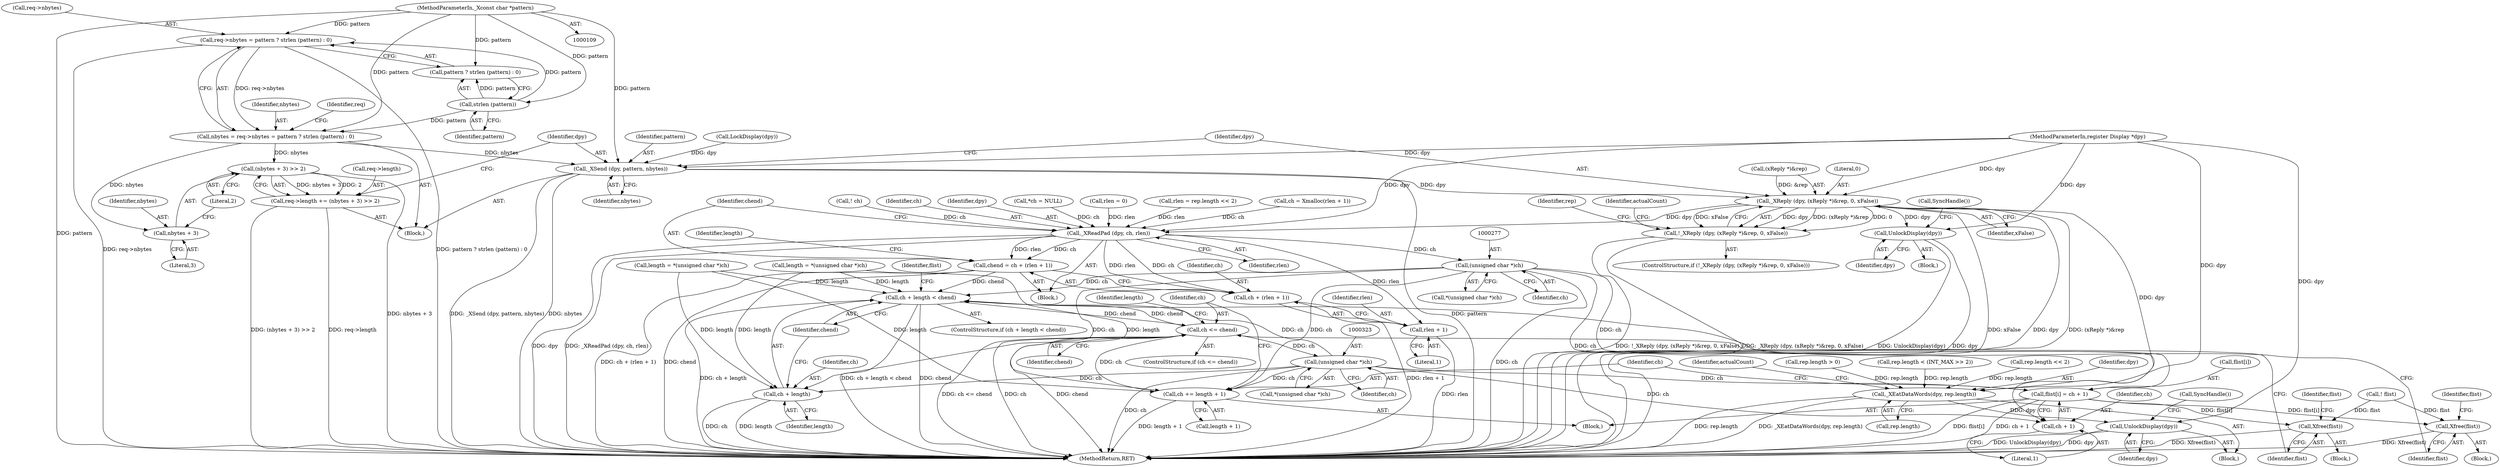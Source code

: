 digraph "0_libx11_8c29f1607a31dac0911e45a0dd3d74173822b3c9@API" {
"1000149" [label="(Call,req->nbytes = pattern ? strlen (pattern) : 0)"];
"1000111" [label="(MethodParameterIn,_Xconst char *pattern)"];
"1000155" [label="(Call,strlen (pattern))"];
"1000147" [label="(Call,nbytes = req->nbytes = pattern ? strlen (pattern) : 0)"];
"1000162" [label="(Call,(nbytes + 3) >> 2)"];
"1000158" [label="(Call,req->length += (nbytes + 3) >> 2)"];
"1000163" [label="(Call,nbytes + 3)"];
"1000167" [label="(Call,_XSend (dpy, pattern, nbytes))"];
"1000173" [label="(Call,_XReply (dpy, (xReply *)&rep, 0, xFalse))"];
"1000172" [label="(Call,!_XReply (dpy, (xReply *)&rep, 0, xFalse))"];
"1000186" [label="(Call,UnlockDisplay(dpy))"];
"1000246" [label="(Call,_XEatDataWords(dpy, rep.length))"];
"1000255" [label="(Call,UnlockDisplay(dpy))"];
"1000262" [label="(Call,_XReadPad (dpy, ch, rlen))"];
"1000266" [label="(Call,chend = ch + (rlen + 1))"];
"1000296" [label="(Call,ch + length < chend)"];
"1000315" [label="(Call,ch <= chend)"];
"1000322" [label="(Call,(unsigned char *)ch)"];
"1000297" [label="(Call,ch + length)"];
"1000302" [label="(Call,flist[i] = ch + 1)"];
"1000333" [label="(Call,Xfree(flist))"];
"1000344" [label="(Call,Xfree(flist))"];
"1000306" [label="(Call,ch + 1)"];
"1000309" [label="(Call,ch += length + 1)"];
"1000268" [label="(Call,ch + (rlen + 1))"];
"1000270" [label="(Call,rlen + 1)"];
"1000276" [label="(Call,(unsigned char *)ch)"];
"1000148" [label="(Identifier,nbytes)"];
"1000333" [label="(Call,Xfree(flist))"];
"1000195" [label="(Identifier,rep)"];
"1000315" [label="(Call,ch <= chend)"];
"1000316" [label="(Identifier,ch)"];
"1000110" [label="(MethodParameterIn,register Display *dpy)"];
"1000155" [label="(Call,strlen (pattern))"];
"1000169" [label="(Identifier,pattern)"];
"1000345" [label="(Identifier,flist)"];
"1000320" [label="(Identifier,length)"];
"1000307" [label="(Identifier,ch)"];
"1000317" [label="(Identifier,chend)"];
"1000186" [label="(Call,UnlockDisplay(dpy))"];
"1000334" [label="(Identifier,flist)"];
"1000276" [label="(Call,(unsigned char *)ch)"];
"1000272" [label="(Literal,1)"];
"1000295" [label="(ControlStructure,if (ch + length < chend))"];
"1000248" [label="(Call,rep.length)"];
"1000114" [label="(Block,)"];
"1000273" [label="(Call,length = *(unsigned char *)ch)"];
"1000147" [label="(Call,nbytes = req->nbytes = pattern ? strlen (pattern) : 0)"];
"1000167" [label="(Call,_XSend (dpy, pattern, nbytes))"];
"1000300" [label="(Identifier,chend)"];
"1000172" [label="(Call,!_XReply (dpy, (xReply *)&rep, 0, xFalse))"];
"1000336" [label="(Identifier,flist)"];
"1000321" [label="(Call,*(unsigned char *)ch)"];
"1000253" [label="(Identifier,actualCount)"];
"1000296" [label="(Call,ch + length < chend)"];
"1000171" [label="(ControlStructure,if (!_XReply (dpy, (xReply *)&rep, 0, xFalse)))"];
"1000162" [label="(Call,(nbytes + 3) >> 2)"];
"1000187" [label="(Identifier,dpy)"];
"1000299" [label="(Identifier,length)"];
"1000267" [label="(Identifier,chend)"];
"1000153" [label="(Call,pattern ? strlen (pattern) : 0)"];
"1000150" [label="(Call,req->nbytes)"];
"1000160" [label="(Identifier,req)"];
"1000164" [label="(Identifier,nbytes)"];
"1000222" [label="(Call,rlen = rep.length << 2)"];
"1000165" [label="(Literal,3)"];
"1000370" [label="(MethodReturn,RET)"];
"1000255" [label="(Call,UnlockDisplay(dpy))"];
"1000314" [label="(ControlStructure,if (ch <= chend))"];
"1000188" [label="(Call,SyncHandle())"];
"1000197" [label="(Block,)"];
"1000344" [label="(Call,Xfree(flist))"];
"1000168" [label="(Identifier,dpy)"];
"1000268" [label="(Call,ch + (rlen + 1))"];
"1000306" [label="(Call,ch + 1)"];
"1000274" [label="(Identifier,length)"];
"1000301" [label="(Block,)"];
"1000322" [label="(Call,(unsigned char *)ch)"];
"1000298" [label="(Identifier,ch)"];
"1000170" [label="(Identifier,nbytes)"];
"1000237" [label="(Call,! flist)"];
"1000159" [label="(Call,req->length)"];
"1000241" [label="(Block,)"];
"1000257" [label="(Call,SyncHandle())"];
"1000209" [label="(Call,rep.length > 0)"];
"1000265" [label="(Identifier,rlen)"];
"1000180" [label="(Identifier,xFalse)"];
"1000262" [label="(Call,_XReadPad (dpy, ch, rlen))"];
"1000181" [label="(Block,)"];
"1000137" [label="(Call,LockDisplay(dpy))"];
"1000173" [label="(Call,_XReply (dpy, (xReply *)&rep, 0, xFalse))"];
"1000319" [label="(Call,length = *(unsigned char *)ch)"];
"1000343" [label="(Block,)"];
"1000158" [label="(Call,req->length += (nbytes + 3) >> 2)"];
"1000347" [label="(Identifier,flist)"];
"1000297" [label="(Call,ch + length)"];
"1000214" [label="(Call,rep.length < (INT_MAX >> 2))"];
"1000269" [label="(Identifier,ch)"];
"1000246" [label="(Call,_XEatDataWords(dpy, rep.length))"];
"1000309" [label="(Call,ch += length + 1)"];
"1000175" [label="(Call,(xReply *)&rep)"];
"1000275" [label="(Call,*(unsigned char *)ch)"];
"1000163" [label="(Call,nbytes + 3)"];
"1000149" [label="(Call,req->nbytes = pattern ? strlen (pattern) : 0)"];
"1000256" [label="(Identifier,dpy)"];
"1000229" [label="(Call,ch = Xmalloc(rlen + 1))"];
"1000278" [label="(Identifier,ch)"];
"1000302" [label="(Call,flist[i] = ch + 1)"];
"1000179" [label="(Literal,0)"];
"1000224" [label="(Call,rep.length << 2)"];
"1000271" [label="(Identifier,rlen)"];
"1000174" [label="(Identifier,dpy)"];
"1000311" [label="(Call,length + 1)"];
"1000166" [label="(Literal,2)"];
"1000270" [label="(Call,rlen + 1)"];
"1000239" [label="(Call,! ch)"];
"1000324" [label="(Identifier,ch)"];
"1000308" [label="(Literal,1)"];
"1000264" [label="(Identifier,ch)"];
"1000310" [label="(Identifier,ch)"];
"1000332" [label="(Block,)"];
"1000156" [label="(Identifier,pattern)"];
"1000303" [label="(Call,flist[i])"];
"1000304" [label="(Identifier,flist)"];
"1000247" [label="(Identifier,dpy)"];
"1000266" [label="(Call,chend = ch + (rlen + 1))"];
"1000263" [label="(Identifier,dpy)"];
"1000184" [label="(Identifier,actualCount)"];
"1000123" [label="(Call,*ch = NULL)"];
"1000134" [label="(Call,rlen = 0)"];
"1000111" [label="(MethodParameterIn,_Xconst char *pattern)"];
"1000149" -> "1000147"  [label="AST: "];
"1000149" -> "1000153"  [label="CFG: "];
"1000150" -> "1000149"  [label="AST: "];
"1000153" -> "1000149"  [label="AST: "];
"1000147" -> "1000149"  [label="CFG: "];
"1000149" -> "1000370"  [label="DDG: pattern ? strlen (pattern) : 0"];
"1000149" -> "1000370"  [label="DDG: req->nbytes"];
"1000149" -> "1000147"  [label="DDG: req->nbytes"];
"1000111" -> "1000149"  [label="DDG: pattern"];
"1000155" -> "1000149"  [label="DDG: pattern"];
"1000111" -> "1000109"  [label="AST: "];
"1000111" -> "1000370"  [label="DDG: pattern"];
"1000111" -> "1000147"  [label="DDG: pattern"];
"1000111" -> "1000153"  [label="DDG: pattern"];
"1000111" -> "1000155"  [label="DDG: pattern"];
"1000111" -> "1000167"  [label="DDG: pattern"];
"1000155" -> "1000153"  [label="AST: "];
"1000155" -> "1000156"  [label="CFG: "];
"1000156" -> "1000155"  [label="AST: "];
"1000153" -> "1000155"  [label="CFG: "];
"1000155" -> "1000147"  [label="DDG: pattern"];
"1000155" -> "1000153"  [label="DDG: pattern"];
"1000147" -> "1000114"  [label="AST: "];
"1000148" -> "1000147"  [label="AST: "];
"1000160" -> "1000147"  [label="CFG: "];
"1000147" -> "1000162"  [label="DDG: nbytes"];
"1000147" -> "1000163"  [label="DDG: nbytes"];
"1000147" -> "1000167"  [label="DDG: nbytes"];
"1000162" -> "1000158"  [label="AST: "];
"1000162" -> "1000166"  [label="CFG: "];
"1000163" -> "1000162"  [label="AST: "];
"1000166" -> "1000162"  [label="AST: "];
"1000158" -> "1000162"  [label="CFG: "];
"1000162" -> "1000370"  [label="DDG: nbytes + 3"];
"1000162" -> "1000158"  [label="DDG: nbytes + 3"];
"1000162" -> "1000158"  [label="DDG: 2"];
"1000158" -> "1000114"  [label="AST: "];
"1000159" -> "1000158"  [label="AST: "];
"1000168" -> "1000158"  [label="CFG: "];
"1000158" -> "1000370"  [label="DDG: req->length"];
"1000158" -> "1000370"  [label="DDG: (nbytes + 3) >> 2"];
"1000163" -> "1000165"  [label="CFG: "];
"1000164" -> "1000163"  [label="AST: "];
"1000165" -> "1000163"  [label="AST: "];
"1000166" -> "1000163"  [label="CFG: "];
"1000167" -> "1000114"  [label="AST: "];
"1000167" -> "1000170"  [label="CFG: "];
"1000168" -> "1000167"  [label="AST: "];
"1000169" -> "1000167"  [label="AST: "];
"1000170" -> "1000167"  [label="AST: "];
"1000174" -> "1000167"  [label="CFG: "];
"1000167" -> "1000370"  [label="DDG: pattern"];
"1000167" -> "1000370"  [label="DDG: _XSend (dpy, pattern, nbytes)"];
"1000167" -> "1000370"  [label="DDG: nbytes"];
"1000137" -> "1000167"  [label="DDG: dpy"];
"1000110" -> "1000167"  [label="DDG: dpy"];
"1000167" -> "1000173"  [label="DDG: dpy"];
"1000173" -> "1000172"  [label="AST: "];
"1000173" -> "1000180"  [label="CFG: "];
"1000174" -> "1000173"  [label="AST: "];
"1000175" -> "1000173"  [label="AST: "];
"1000179" -> "1000173"  [label="AST: "];
"1000180" -> "1000173"  [label="AST: "];
"1000172" -> "1000173"  [label="CFG: "];
"1000173" -> "1000370"  [label="DDG: xFalse"];
"1000173" -> "1000370"  [label="DDG: dpy"];
"1000173" -> "1000370"  [label="DDG: (xReply *)&rep"];
"1000173" -> "1000172"  [label="DDG: dpy"];
"1000173" -> "1000172"  [label="DDG: (xReply *)&rep"];
"1000173" -> "1000172"  [label="DDG: 0"];
"1000173" -> "1000172"  [label="DDG: xFalse"];
"1000110" -> "1000173"  [label="DDG: dpy"];
"1000175" -> "1000173"  [label="DDG: &rep"];
"1000173" -> "1000186"  [label="DDG: dpy"];
"1000173" -> "1000246"  [label="DDG: dpy"];
"1000173" -> "1000262"  [label="DDG: dpy"];
"1000172" -> "1000171"  [label="AST: "];
"1000184" -> "1000172"  [label="CFG: "];
"1000195" -> "1000172"  [label="CFG: "];
"1000172" -> "1000370"  [label="DDG: !_XReply (dpy, (xReply *)&rep, 0, xFalse)"];
"1000172" -> "1000370"  [label="DDG: _XReply (dpy, (xReply *)&rep, 0, xFalse)"];
"1000186" -> "1000181"  [label="AST: "];
"1000186" -> "1000187"  [label="CFG: "];
"1000187" -> "1000186"  [label="AST: "];
"1000188" -> "1000186"  [label="CFG: "];
"1000186" -> "1000370"  [label="DDG: UnlockDisplay(dpy)"];
"1000186" -> "1000370"  [label="DDG: dpy"];
"1000110" -> "1000186"  [label="DDG: dpy"];
"1000246" -> "1000241"  [label="AST: "];
"1000246" -> "1000248"  [label="CFG: "];
"1000247" -> "1000246"  [label="AST: "];
"1000248" -> "1000246"  [label="AST: "];
"1000253" -> "1000246"  [label="CFG: "];
"1000246" -> "1000370"  [label="DDG: rep.length"];
"1000246" -> "1000370"  [label="DDG: _XEatDataWords(dpy, rep.length)"];
"1000110" -> "1000246"  [label="DDG: dpy"];
"1000224" -> "1000246"  [label="DDG: rep.length"];
"1000209" -> "1000246"  [label="DDG: rep.length"];
"1000214" -> "1000246"  [label="DDG: rep.length"];
"1000246" -> "1000255"  [label="DDG: dpy"];
"1000255" -> "1000241"  [label="AST: "];
"1000255" -> "1000256"  [label="CFG: "];
"1000256" -> "1000255"  [label="AST: "];
"1000257" -> "1000255"  [label="CFG: "];
"1000255" -> "1000370"  [label="DDG: UnlockDisplay(dpy)"];
"1000255" -> "1000370"  [label="DDG: dpy"];
"1000110" -> "1000255"  [label="DDG: dpy"];
"1000262" -> "1000197"  [label="AST: "];
"1000262" -> "1000265"  [label="CFG: "];
"1000263" -> "1000262"  [label="AST: "];
"1000264" -> "1000262"  [label="AST: "];
"1000265" -> "1000262"  [label="AST: "];
"1000267" -> "1000262"  [label="CFG: "];
"1000262" -> "1000370"  [label="DDG: dpy"];
"1000262" -> "1000370"  [label="DDG: _XReadPad (dpy, ch, rlen)"];
"1000110" -> "1000262"  [label="DDG: dpy"];
"1000239" -> "1000262"  [label="DDG: ch"];
"1000229" -> "1000262"  [label="DDG: ch"];
"1000123" -> "1000262"  [label="DDG: ch"];
"1000134" -> "1000262"  [label="DDG: rlen"];
"1000222" -> "1000262"  [label="DDG: rlen"];
"1000262" -> "1000266"  [label="DDG: ch"];
"1000262" -> "1000266"  [label="DDG: rlen"];
"1000262" -> "1000268"  [label="DDG: ch"];
"1000262" -> "1000268"  [label="DDG: rlen"];
"1000262" -> "1000270"  [label="DDG: rlen"];
"1000262" -> "1000276"  [label="DDG: ch"];
"1000266" -> "1000197"  [label="AST: "];
"1000266" -> "1000268"  [label="CFG: "];
"1000267" -> "1000266"  [label="AST: "];
"1000268" -> "1000266"  [label="AST: "];
"1000274" -> "1000266"  [label="CFG: "];
"1000266" -> "1000370"  [label="DDG: ch + (rlen + 1)"];
"1000266" -> "1000370"  [label="DDG: chend"];
"1000266" -> "1000296"  [label="DDG: chend"];
"1000296" -> "1000295"  [label="AST: "];
"1000296" -> "1000300"  [label="CFG: "];
"1000297" -> "1000296"  [label="AST: "];
"1000300" -> "1000296"  [label="AST: "];
"1000304" -> "1000296"  [label="CFG: "];
"1000345" -> "1000296"  [label="CFG: "];
"1000296" -> "1000370"  [label="DDG: ch + length < chend"];
"1000296" -> "1000370"  [label="DDG: chend"];
"1000296" -> "1000370"  [label="DDG: ch + length"];
"1000276" -> "1000296"  [label="DDG: ch"];
"1000322" -> "1000296"  [label="DDG: ch"];
"1000273" -> "1000296"  [label="DDG: length"];
"1000319" -> "1000296"  [label="DDG: length"];
"1000315" -> "1000296"  [label="DDG: chend"];
"1000296" -> "1000315"  [label="DDG: chend"];
"1000315" -> "1000314"  [label="AST: "];
"1000315" -> "1000317"  [label="CFG: "];
"1000316" -> "1000315"  [label="AST: "];
"1000317" -> "1000315"  [label="AST: "];
"1000320" -> "1000315"  [label="CFG: "];
"1000334" -> "1000315"  [label="CFG: "];
"1000315" -> "1000370"  [label="DDG: ch <= chend"];
"1000315" -> "1000370"  [label="DDG: ch"];
"1000315" -> "1000370"  [label="DDG: chend"];
"1000309" -> "1000315"  [label="DDG: ch"];
"1000315" -> "1000322"  [label="DDG: ch"];
"1000322" -> "1000321"  [label="AST: "];
"1000322" -> "1000324"  [label="CFG: "];
"1000323" -> "1000322"  [label="AST: "];
"1000324" -> "1000322"  [label="AST: "];
"1000321" -> "1000322"  [label="CFG: "];
"1000322" -> "1000370"  [label="DDG: ch"];
"1000322" -> "1000297"  [label="DDG: ch"];
"1000322" -> "1000302"  [label="DDG: ch"];
"1000322" -> "1000306"  [label="DDG: ch"];
"1000322" -> "1000309"  [label="DDG: ch"];
"1000297" -> "1000299"  [label="CFG: "];
"1000298" -> "1000297"  [label="AST: "];
"1000299" -> "1000297"  [label="AST: "];
"1000300" -> "1000297"  [label="CFG: "];
"1000297" -> "1000370"  [label="DDG: ch"];
"1000297" -> "1000370"  [label="DDG: length"];
"1000276" -> "1000297"  [label="DDG: ch"];
"1000273" -> "1000297"  [label="DDG: length"];
"1000319" -> "1000297"  [label="DDG: length"];
"1000302" -> "1000301"  [label="AST: "];
"1000302" -> "1000306"  [label="CFG: "];
"1000303" -> "1000302"  [label="AST: "];
"1000306" -> "1000302"  [label="AST: "];
"1000310" -> "1000302"  [label="CFG: "];
"1000302" -> "1000370"  [label="DDG: flist[i]"];
"1000302" -> "1000370"  [label="DDG: ch + 1"];
"1000276" -> "1000302"  [label="DDG: ch"];
"1000302" -> "1000333"  [label="DDG: flist[i]"];
"1000302" -> "1000344"  [label="DDG: flist[i]"];
"1000333" -> "1000332"  [label="AST: "];
"1000333" -> "1000334"  [label="CFG: "];
"1000334" -> "1000333"  [label="AST: "];
"1000336" -> "1000333"  [label="CFG: "];
"1000333" -> "1000370"  [label="DDG: Xfree(flist)"];
"1000237" -> "1000333"  [label="DDG: flist"];
"1000344" -> "1000343"  [label="AST: "];
"1000344" -> "1000345"  [label="CFG: "];
"1000345" -> "1000344"  [label="AST: "];
"1000347" -> "1000344"  [label="CFG: "];
"1000344" -> "1000370"  [label="DDG: Xfree(flist)"];
"1000237" -> "1000344"  [label="DDG: flist"];
"1000306" -> "1000308"  [label="CFG: "];
"1000307" -> "1000306"  [label="AST: "];
"1000308" -> "1000306"  [label="AST: "];
"1000276" -> "1000306"  [label="DDG: ch"];
"1000309" -> "1000301"  [label="AST: "];
"1000309" -> "1000311"  [label="CFG: "];
"1000310" -> "1000309"  [label="AST: "];
"1000311" -> "1000309"  [label="AST: "];
"1000316" -> "1000309"  [label="CFG: "];
"1000309" -> "1000370"  [label="DDG: length + 1"];
"1000273" -> "1000309"  [label="DDG: length"];
"1000319" -> "1000309"  [label="DDG: length"];
"1000276" -> "1000309"  [label="DDG: ch"];
"1000268" -> "1000270"  [label="CFG: "];
"1000269" -> "1000268"  [label="AST: "];
"1000270" -> "1000268"  [label="AST: "];
"1000268" -> "1000370"  [label="DDG: rlen + 1"];
"1000270" -> "1000272"  [label="CFG: "];
"1000271" -> "1000270"  [label="AST: "];
"1000272" -> "1000270"  [label="AST: "];
"1000270" -> "1000370"  [label="DDG: rlen"];
"1000276" -> "1000275"  [label="AST: "];
"1000276" -> "1000278"  [label="CFG: "];
"1000277" -> "1000276"  [label="AST: "];
"1000278" -> "1000276"  [label="AST: "];
"1000275" -> "1000276"  [label="CFG: "];
"1000276" -> "1000370"  [label="DDG: ch"];
}
